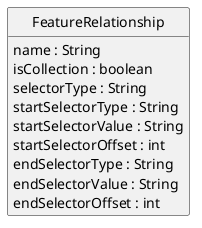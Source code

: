 @startuml
hide circle
hide empty methods

class FeatureRelationship {
    name : String
    isCollection : boolean
    selectorType : String 
    startSelectorType : String
    startSelectorValue : String
    startSelectorOffset : int
    endSelectorType : String
    endSelectorValue : String
    endSelectorOffset : int
}
@enduml